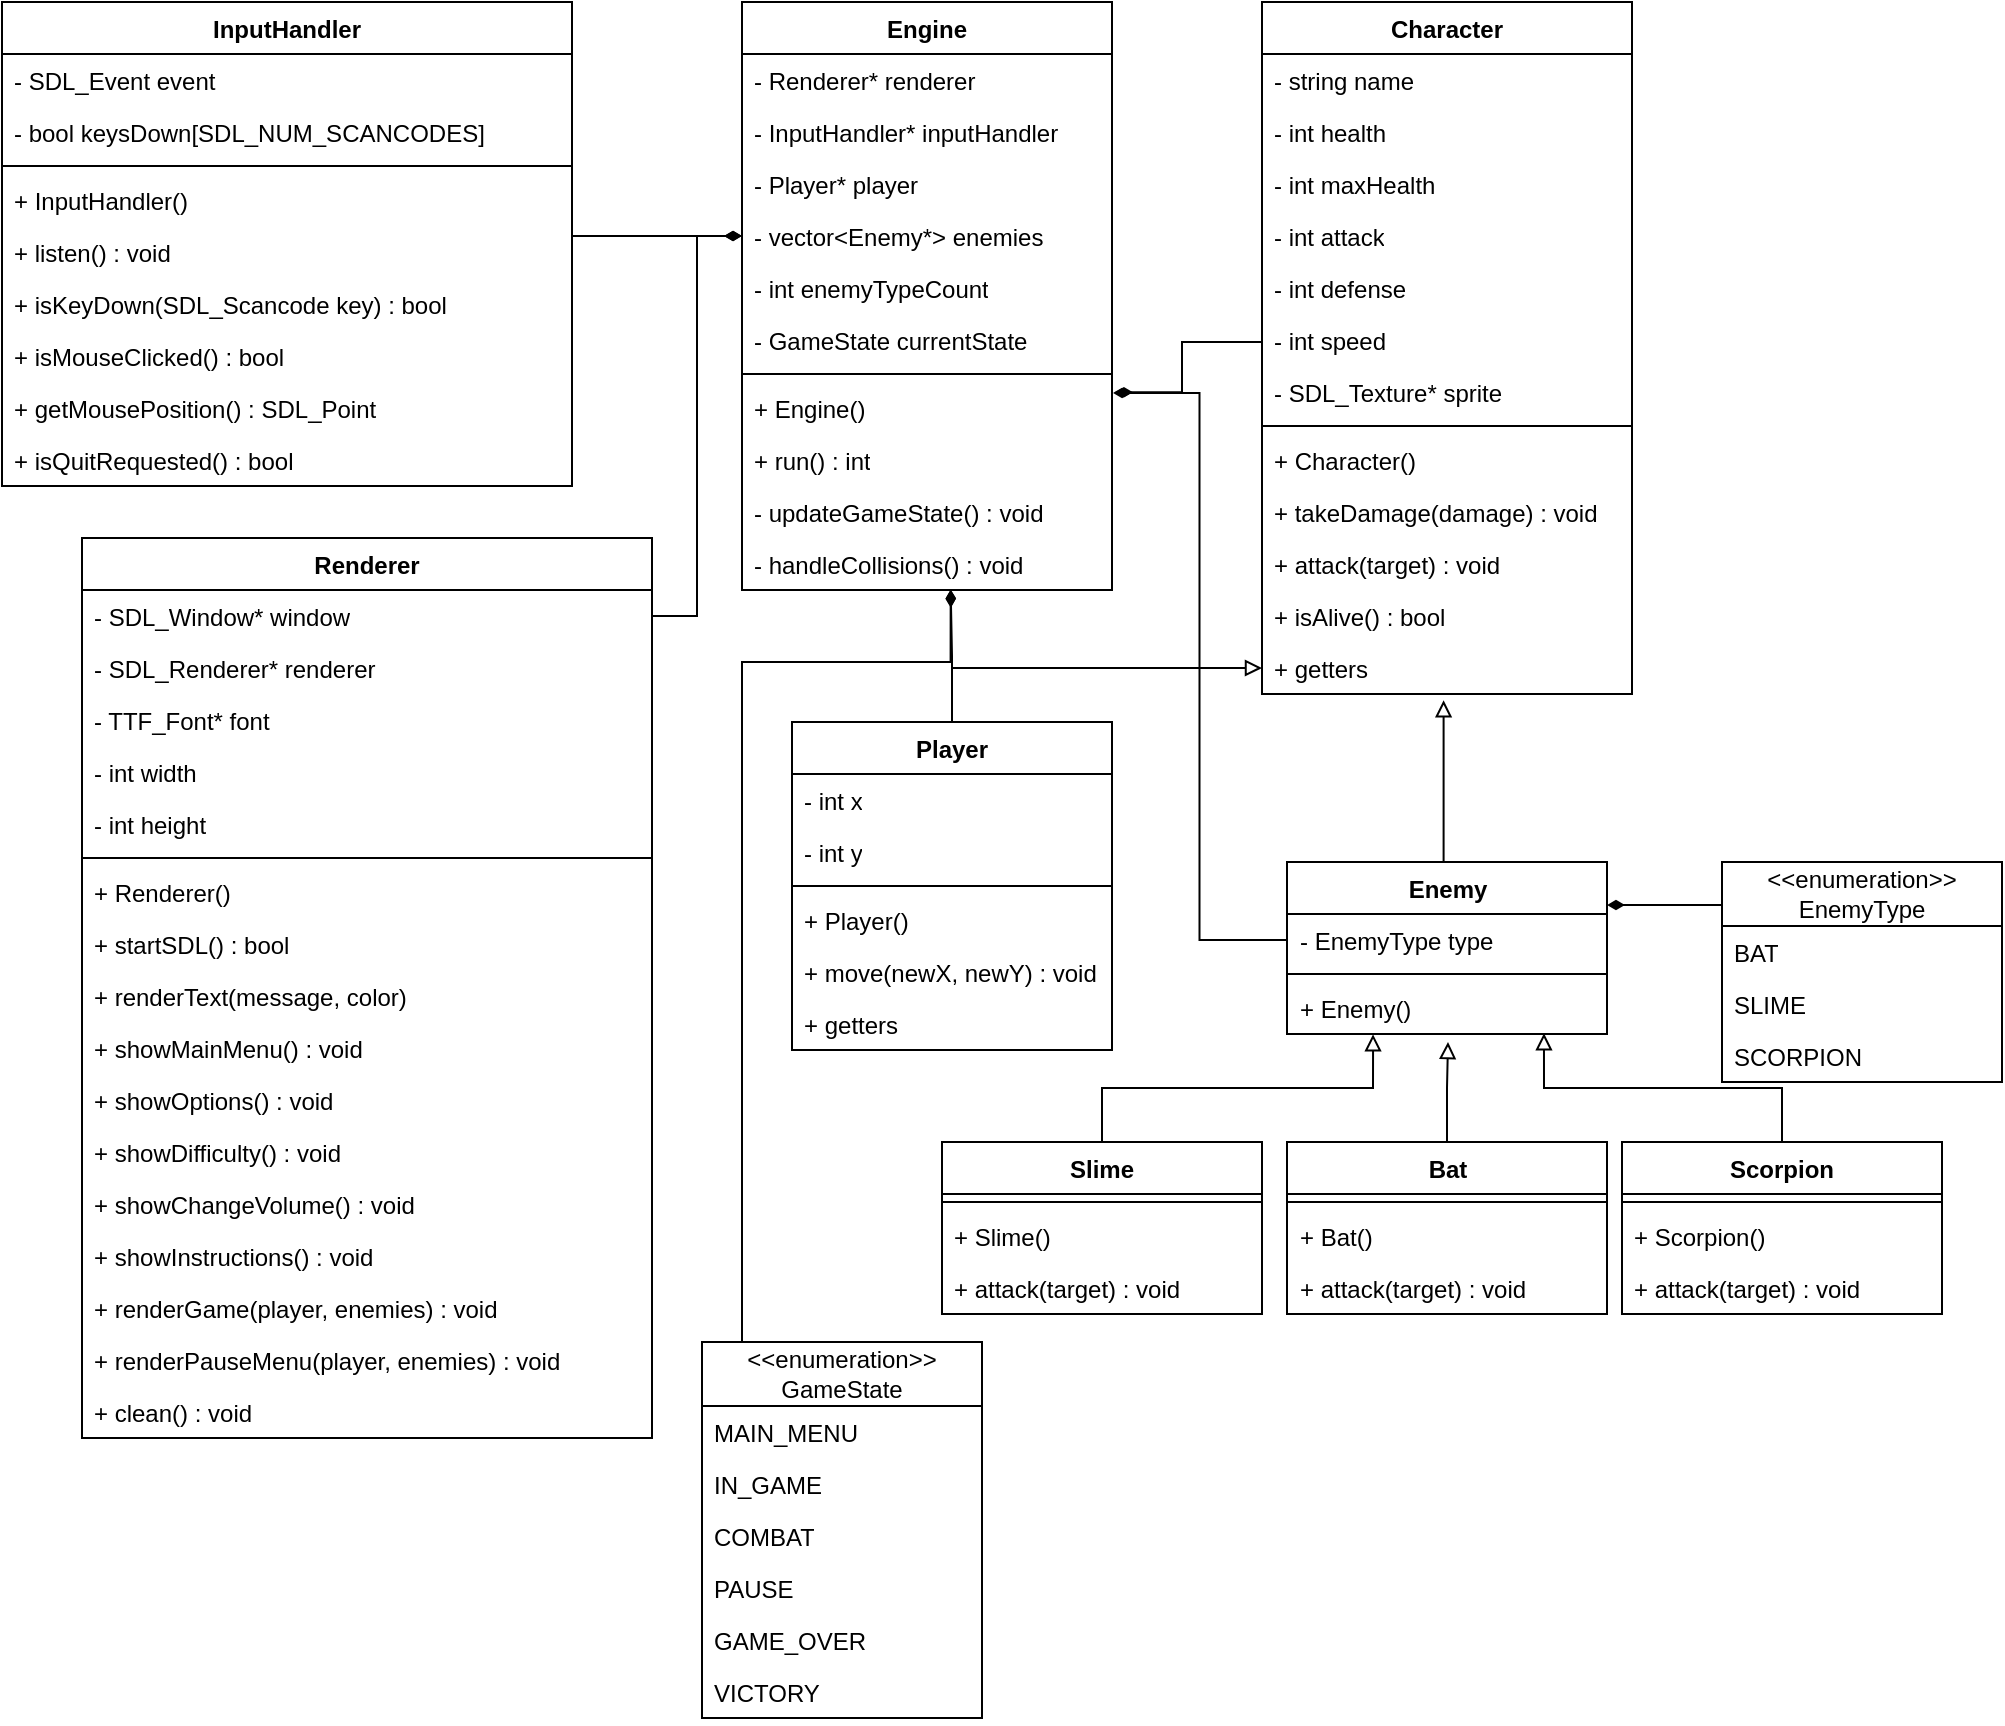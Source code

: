 <mxfile version="26.2.14">
  <diagram name="Page-1" id="c4acf3e9-155e-7222-9cf6-157b1a14988f">
    <mxGraphModel dx="3379" dy="1302" grid="1" gridSize="10" guides="1" tooltips="1" connect="1" arrows="1" fold="1" page="1" pageScale="1" pageWidth="850" pageHeight="1100" background="none" math="0" shadow="0">
      <root>
        <mxCell id="0" />
        <mxCell id="1" parent="0" />
        <mxCell id="Qn4JZDb_33ZS8o1DmR2T-9" value="Engine" style="swimlane;fontStyle=1;align=center;verticalAlign=top;childLayout=stackLayout;horizontal=1;startSize=26;horizontalStack=0;resizeParent=1;resizeParentMax=0;resizeLast=0;collapsible=1;marginBottom=0;whiteSpace=wrap;html=1;" vertex="1" parent="1">
          <mxGeometry x="270" y="150" width="185" height="294" as="geometry" />
        </mxCell>
        <mxCell id="Qn4JZDb_33ZS8o1DmR2T-2" value="- Renderer* renderer" style="text;strokeColor=none;fillColor=none;align=left;verticalAlign=top;spacingLeft=4;spacingRight=4;overflow=hidden;rotatable=0;points=[[0,0.5],[1,0.5]];portConstraint=eastwest;whiteSpace=wrap;html=1;" vertex="1" parent="Qn4JZDb_33ZS8o1DmR2T-9">
          <mxGeometry y="26" width="185" height="26" as="geometry" />
        </mxCell>
        <mxCell id="Qn4JZDb_33ZS8o1DmR2T-3" value="- InputHandler* inputHandler" style="text;strokeColor=none;fillColor=none;align=left;verticalAlign=top;spacingLeft=4;spacingRight=4;overflow=hidden;rotatable=0;points=[[0,0.5],[1,0.5]];portConstraint=eastwest;whiteSpace=wrap;html=1;" vertex="1" parent="Qn4JZDb_33ZS8o1DmR2T-9">
          <mxGeometry y="52" width="185" height="26" as="geometry" />
        </mxCell>
        <mxCell id="Qn4JZDb_33ZS8o1DmR2T-4" value="- Player* player&lt;div&gt;&lt;br&gt;&lt;/div&gt;" style="text;strokeColor=none;fillColor=none;align=left;verticalAlign=top;spacingLeft=4;spacingRight=4;overflow=hidden;rotatable=0;points=[[0,0.5],[1,0.5]];portConstraint=eastwest;whiteSpace=wrap;html=1;" vertex="1" parent="Qn4JZDb_33ZS8o1DmR2T-9">
          <mxGeometry y="78" width="185" height="26" as="geometry" />
        </mxCell>
        <mxCell id="Qn4JZDb_33ZS8o1DmR2T-7" value="&lt;div&gt;- vector&amp;lt;Enemy*&amp;gt; enemies&lt;/div&gt;&lt;div&gt;&lt;br&gt;&lt;/div&gt;" style="text;strokeColor=none;fillColor=none;align=left;verticalAlign=top;spacingLeft=4;spacingRight=4;overflow=hidden;rotatable=0;points=[[0,0.5],[1,0.5]];portConstraint=eastwest;whiteSpace=wrap;html=1;" vertex="1" parent="Qn4JZDb_33ZS8o1DmR2T-9">
          <mxGeometry y="104" width="185" height="26" as="geometry" />
        </mxCell>
        <mxCell id="Qn4JZDb_33ZS8o1DmR2T-71" value="&lt;div&gt;- int enemyTypeCount&lt;/div&gt;&lt;div&gt;&lt;br&gt;&lt;/div&gt;" style="text;strokeColor=none;fillColor=none;align=left;verticalAlign=top;spacingLeft=4;spacingRight=4;overflow=hidden;rotatable=0;points=[[0,0.5],[1,0.5]];portConstraint=eastwest;whiteSpace=wrap;html=1;" vertex="1" parent="Qn4JZDb_33ZS8o1DmR2T-9">
          <mxGeometry y="130" width="185" height="26" as="geometry" />
        </mxCell>
        <mxCell id="Qn4JZDb_33ZS8o1DmR2T-8" value="&lt;div&gt;- GameState currentState&lt;/div&gt;" style="text;strokeColor=none;fillColor=none;align=left;verticalAlign=top;spacingLeft=4;spacingRight=4;overflow=hidden;rotatable=0;points=[[0,0.5],[1,0.5]];portConstraint=eastwest;whiteSpace=wrap;html=1;" vertex="1" parent="Qn4JZDb_33ZS8o1DmR2T-9">
          <mxGeometry y="156" width="185" height="26" as="geometry" />
        </mxCell>
        <mxCell id="Qn4JZDb_33ZS8o1DmR2T-11" value="" style="line;strokeWidth=1;fillColor=none;align=left;verticalAlign=middle;spacingTop=-1;spacingLeft=3;spacingRight=3;rotatable=0;labelPosition=right;points=[];portConstraint=eastwest;strokeColor=inherit;" vertex="1" parent="Qn4JZDb_33ZS8o1DmR2T-9">
          <mxGeometry y="182" width="185" height="8" as="geometry" />
        </mxCell>
        <mxCell id="Qn4JZDb_33ZS8o1DmR2T-13" value="+ Engine()" style="text;strokeColor=none;fillColor=none;align=left;verticalAlign=top;spacingLeft=4;spacingRight=4;overflow=hidden;rotatable=0;points=[[0,0.5],[1,0.5]];portConstraint=eastwest;whiteSpace=wrap;html=1;" vertex="1" parent="Qn4JZDb_33ZS8o1DmR2T-9">
          <mxGeometry y="190" width="185" height="26" as="geometry" />
        </mxCell>
        <mxCell id="Qn4JZDb_33ZS8o1DmR2T-12" value="+ run() : int" style="text;strokeColor=none;fillColor=none;align=left;verticalAlign=top;spacingLeft=4;spacingRight=4;overflow=hidden;rotatable=0;points=[[0,0.5],[1,0.5]];portConstraint=eastwest;whiteSpace=wrap;html=1;" vertex="1" parent="Qn4JZDb_33ZS8o1DmR2T-9">
          <mxGeometry y="216" width="185" height="26" as="geometry" />
        </mxCell>
        <mxCell id="Qn4JZDb_33ZS8o1DmR2T-14" value="- updateGameState() : void" style="text;strokeColor=none;fillColor=none;align=left;verticalAlign=top;spacingLeft=4;spacingRight=4;overflow=hidden;rotatable=0;points=[[0,0.5],[1,0.5]];portConstraint=eastwest;whiteSpace=wrap;html=1;" vertex="1" parent="Qn4JZDb_33ZS8o1DmR2T-9">
          <mxGeometry y="242" width="185" height="26" as="geometry" />
        </mxCell>
        <mxCell id="Qn4JZDb_33ZS8o1DmR2T-15" value="- handleCollisions() : void" style="text;strokeColor=none;fillColor=none;align=left;verticalAlign=top;spacingLeft=4;spacingRight=4;overflow=hidden;rotatable=0;points=[[0,0.5],[1,0.5]];portConstraint=eastwest;whiteSpace=wrap;html=1;" vertex="1" parent="Qn4JZDb_33ZS8o1DmR2T-9">
          <mxGeometry y="268" width="185" height="26" as="geometry" />
        </mxCell>
        <mxCell id="Qn4JZDb_33ZS8o1DmR2T-16" value="Character" style="swimlane;fontStyle=1;align=center;verticalAlign=top;childLayout=stackLayout;horizontal=1;startSize=26;horizontalStack=0;resizeParent=1;resizeParentMax=0;resizeLast=0;collapsible=1;marginBottom=0;whiteSpace=wrap;html=1;" vertex="1" parent="1">
          <mxGeometry x="530" y="150" width="185" height="346" as="geometry" />
        </mxCell>
        <mxCell id="Qn4JZDb_33ZS8o1DmR2T-17" value="- string name" style="text;strokeColor=none;fillColor=none;align=left;verticalAlign=top;spacingLeft=4;spacingRight=4;overflow=hidden;rotatable=0;points=[[0,0.5],[1,0.5]];portConstraint=eastwest;whiteSpace=wrap;html=1;" vertex="1" parent="Qn4JZDb_33ZS8o1DmR2T-16">
          <mxGeometry y="26" width="185" height="26" as="geometry" />
        </mxCell>
        <mxCell id="Qn4JZDb_33ZS8o1DmR2T-18" value="- int health" style="text;strokeColor=none;fillColor=none;align=left;verticalAlign=top;spacingLeft=4;spacingRight=4;overflow=hidden;rotatable=0;points=[[0,0.5],[1,0.5]];portConstraint=eastwest;whiteSpace=wrap;html=1;" vertex="1" parent="Qn4JZDb_33ZS8o1DmR2T-16">
          <mxGeometry y="52" width="185" height="26" as="geometry" />
        </mxCell>
        <mxCell id="Qn4JZDb_33ZS8o1DmR2T-19" value="&lt;div&gt;- int maxHealth&lt;/div&gt;" style="text;strokeColor=none;fillColor=none;align=left;verticalAlign=top;spacingLeft=4;spacingRight=4;overflow=hidden;rotatable=0;points=[[0,0.5],[1,0.5]];portConstraint=eastwest;whiteSpace=wrap;html=1;" vertex="1" parent="Qn4JZDb_33ZS8o1DmR2T-16">
          <mxGeometry y="78" width="185" height="26" as="geometry" />
        </mxCell>
        <mxCell id="Qn4JZDb_33ZS8o1DmR2T-20" value="&lt;div&gt;- int attack&lt;/div&gt;" style="text;strokeColor=none;fillColor=none;align=left;verticalAlign=top;spacingLeft=4;spacingRight=4;overflow=hidden;rotatable=0;points=[[0,0.5],[1,0.5]];portConstraint=eastwest;whiteSpace=wrap;html=1;" vertex="1" parent="Qn4JZDb_33ZS8o1DmR2T-16">
          <mxGeometry y="104" width="185" height="26" as="geometry" />
        </mxCell>
        <mxCell id="Qn4JZDb_33ZS8o1DmR2T-21" value="&lt;div&gt;- int defense&lt;/div&gt;" style="text;strokeColor=none;fillColor=none;align=left;verticalAlign=top;spacingLeft=4;spacingRight=4;overflow=hidden;rotatable=0;points=[[0,0.5],[1,0.5]];portConstraint=eastwest;whiteSpace=wrap;html=1;" vertex="1" parent="Qn4JZDb_33ZS8o1DmR2T-16">
          <mxGeometry y="130" width="185" height="26" as="geometry" />
        </mxCell>
        <mxCell id="Qn4JZDb_33ZS8o1DmR2T-27" value="&lt;div&gt;- int speed&lt;/div&gt;" style="text;strokeColor=none;fillColor=none;align=left;verticalAlign=top;spacingLeft=4;spacingRight=4;overflow=hidden;rotatable=0;points=[[0,0.5],[1,0.5]];portConstraint=eastwest;whiteSpace=wrap;html=1;" vertex="1" parent="Qn4JZDb_33ZS8o1DmR2T-16">
          <mxGeometry y="156" width="185" height="26" as="geometry" />
        </mxCell>
        <mxCell id="Qn4JZDb_33ZS8o1DmR2T-28" value="&lt;div&gt;- SDL_Texture* sprite&lt;/div&gt;" style="text;strokeColor=none;fillColor=none;align=left;verticalAlign=top;spacingLeft=4;spacingRight=4;overflow=hidden;rotatable=0;points=[[0,0.5],[1,0.5]];portConstraint=eastwest;whiteSpace=wrap;html=1;" vertex="1" parent="Qn4JZDb_33ZS8o1DmR2T-16">
          <mxGeometry y="182" width="185" height="26" as="geometry" />
        </mxCell>
        <mxCell id="Qn4JZDb_33ZS8o1DmR2T-22" value="" style="line;strokeWidth=1;fillColor=none;align=left;verticalAlign=middle;spacingTop=-1;spacingLeft=3;spacingRight=3;rotatable=0;labelPosition=right;points=[];portConstraint=eastwest;strokeColor=inherit;" vertex="1" parent="Qn4JZDb_33ZS8o1DmR2T-16">
          <mxGeometry y="208" width="185" height="8" as="geometry" />
        </mxCell>
        <mxCell id="Qn4JZDb_33ZS8o1DmR2T-23" value="+ Character()" style="text;strokeColor=none;fillColor=none;align=left;verticalAlign=top;spacingLeft=4;spacingRight=4;overflow=hidden;rotatable=0;points=[[0,0.5],[1,0.5]];portConstraint=eastwest;whiteSpace=wrap;html=1;" vertex="1" parent="Qn4JZDb_33ZS8o1DmR2T-16">
          <mxGeometry y="216" width="185" height="26" as="geometry" />
        </mxCell>
        <mxCell id="Qn4JZDb_33ZS8o1DmR2T-24" value="+ takeDamage(damage) : void&lt;div&gt;&lt;br&gt;&lt;/div&gt;" style="text;strokeColor=none;fillColor=none;align=left;verticalAlign=top;spacingLeft=4;spacingRight=4;overflow=hidden;rotatable=0;points=[[0,0.5],[1,0.5]];portConstraint=eastwest;whiteSpace=wrap;html=1;" vertex="1" parent="Qn4JZDb_33ZS8o1DmR2T-16">
          <mxGeometry y="242" width="185" height="26" as="geometry" />
        </mxCell>
        <mxCell id="Qn4JZDb_33ZS8o1DmR2T-25" value="+ attack(target) : void" style="text;strokeColor=none;fillColor=none;align=left;verticalAlign=top;spacingLeft=4;spacingRight=4;overflow=hidden;rotatable=0;points=[[0,0.5],[1,0.5]];portConstraint=eastwest;whiteSpace=wrap;html=1;" vertex="1" parent="Qn4JZDb_33ZS8o1DmR2T-16">
          <mxGeometry y="268" width="185" height="26" as="geometry" />
        </mxCell>
        <mxCell id="Qn4JZDb_33ZS8o1DmR2T-26" value="+ isAlive() : bool" style="text;strokeColor=none;fillColor=none;align=left;verticalAlign=top;spacingLeft=4;spacingRight=4;overflow=hidden;rotatable=0;points=[[0,0.5],[1,0.5]];portConstraint=eastwest;whiteSpace=wrap;html=1;" vertex="1" parent="Qn4JZDb_33ZS8o1DmR2T-16">
          <mxGeometry y="294" width="185" height="26" as="geometry" />
        </mxCell>
        <mxCell id="Qn4JZDb_33ZS8o1DmR2T-29" value="+ getters" style="text;strokeColor=none;fillColor=none;align=left;verticalAlign=top;spacingLeft=4;spacingRight=4;overflow=hidden;rotatable=0;points=[[0,0.5],[1,0.5]];portConstraint=eastwest;whiteSpace=wrap;html=1;" vertex="1" parent="Qn4JZDb_33ZS8o1DmR2T-16">
          <mxGeometry y="320" width="185" height="26" as="geometry" />
        </mxCell>
        <mxCell id="Qn4JZDb_33ZS8o1DmR2T-32" style="edgeStyle=orthogonalEdgeStyle;rounded=0;orthogonalLoop=1;jettySize=auto;html=1;entryX=1.008;entryY=0.197;entryDx=0;entryDy=0;entryPerimeter=0;endArrow=diamondThin;endFill=1;" edge="1" parent="1" source="Qn4JZDb_33ZS8o1DmR2T-16" target="Qn4JZDb_33ZS8o1DmR2T-13">
          <mxGeometry relative="1" as="geometry">
            <Array as="points">
              <mxPoint x="490" y="320" />
            </Array>
          </mxGeometry>
        </mxCell>
        <mxCell id="Qn4JZDb_33ZS8o1DmR2T-56" style="edgeStyle=orthogonalEdgeStyle;rounded=0;orthogonalLoop=1;jettySize=auto;html=1;entryX=0;entryY=0.5;entryDx=0;entryDy=0;endArrow=diamondThin;endFill=1;" edge="1" parent="1" source="Qn4JZDb_33ZS8o1DmR2T-33" target="Qn4JZDb_33ZS8o1DmR2T-7">
          <mxGeometry relative="1" as="geometry">
            <Array as="points">
              <mxPoint x="210" y="267" />
              <mxPoint x="210" y="267" />
            </Array>
          </mxGeometry>
        </mxCell>
        <mxCell id="Qn4JZDb_33ZS8o1DmR2T-33" value="InputHandler" style="swimlane;fontStyle=1;align=center;verticalAlign=top;childLayout=stackLayout;horizontal=1;startSize=26;horizontalStack=0;resizeParent=1;resizeParentMax=0;resizeLast=0;collapsible=1;marginBottom=0;whiteSpace=wrap;html=1;" vertex="1" parent="1">
          <mxGeometry x="-100" y="150" width="285" height="242" as="geometry" />
        </mxCell>
        <mxCell id="Qn4JZDb_33ZS8o1DmR2T-34" value="- SDL_Event event" style="text;strokeColor=none;fillColor=none;align=left;verticalAlign=top;spacingLeft=4;spacingRight=4;overflow=hidden;rotatable=0;points=[[0,0.5],[1,0.5]];portConstraint=eastwest;whiteSpace=wrap;html=1;" vertex="1" parent="Qn4JZDb_33ZS8o1DmR2T-33">
          <mxGeometry y="26" width="285" height="26" as="geometry" />
        </mxCell>
        <mxCell id="Qn4JZDb_33ZS8o1DmR2T-35" value="- bool keysDown[SDL_NUM_SCANCODES]" style="text;strokeColor=none;fillColor=none;align=left;verticalAlign=top;spacingLeft=4;spacingRight=4;overflow=hidden;rotatable=0;points=[[0,0.5],[1,0.5]];portConstraint=eastwest;whiteSpace=wrap;html=1;" vertex="1" parent="Qn4JZDb_33ZS8o1DmR2T-33">
          <mxGeometry y="52" width="285" height="26" as="geometry" />
        </mxCell>
        <mxCell id="Qn4JZDb_33ZS8o1DmR2T-39" value="" style="line;strokeWidth=1;fillColor=none;align=left;verticalAlign=middle;spacingTop=-1;spacingLeft=3;spacingRight=3;rotatable=0;labelPosition=right;points=[];portConstraint=eastwest;strokeColor=inherit;" vertex="1" parent="Qn4JZDb_33ZS8o1DmR2T-33">
          <mxGeometry y="78" width="285" height="8" as="geometry" />
        </mxCell>
        <mxCell id="Qn4JZDb_33ZS8o1DmR2T-40" value="+ InputHandler()" style="text;strokeColor=none;fillColor=none;align=left;verticalAlign=top;spacingLeft=4;spacingRight=4;overflow=hidden;rotatable=0;points=[[0,0.5],[1,0.5]];portConstraint=eastwest;whiteSpace=wrap;html=1;" vertex="1" parent="Qn4JZDb_33ZS8o1DmR2T-33">
          <mxGeometry y="86" width="285" height="26" as="geometry" />
        </mxCell>
        <mxCell id="Qn4JZDb_33ZS8o1DmR2T-41" value="+ listen() : void" style="text;strokeColor=none;fillColor=none;align=left;verticalAlign=top;spacingLeft=4;spacingRight=4;overflow=hidden;rotatable=0;points=[[0,0.5],[1,0.5]];portConstraint=eastwest;whiteSpace=wrap;html=1;" vertex="1" parent="Qn4JZDb_33ZS8o1DmR2T-33">
          <mxGeometry y="112" width="285" height="26" as="geometry" />
        </mxCell>
        <mxCell id="Qn4JZDb_33ZS8o1DmR2T-42" value="+ isKeyDown(SDL_Scancode key) : bool" style="text;strokeColor=none;fillColor=none;align=left;verticalAlign=top;spacingLeft=4;spacingRight=4;overflow=hidden;rotatable=0;points=[[0,0.5],[1,0.5]];portConstraint=eastwest;whiteSpace=wrap;html=1;" vertex="1" parent="Qn4JZDb_33ZS8o1DmR2T-33">
          <mxGeometry y="138" width="285" height="26" as="geometry" />
        </mxCell>
        <mxCell id="Qn4JZDb_33ZS8o1DmR2T-43" value="+ isMouseClicked() : bool" style="text;strokeColor=none;fillColor=none;align=left;verticalAlign=top;spacingLeft=4;spacingRight=4;overflow=hidden;rotatable=0;points=[[0,0.5],[1,0.5]];portConstraint=eastwest;whiteSpace=wrap;html=1;" vertex="1" parent="Qn4JZDb_33ZS8o1DmR2T-33">
          <mxGeometry y="164" width="285" height="26" as="geometry" />
        </mxCell>
        <mxCell id="Qn4JZDb_33ZS8o1DmR2T-44" value="+ getMousePosition() : SDL_Point" style="text;strokeColor=none;fillColor=none;align=left;verticalAlign=top;spacingLeft=4;spacingRight=4;overflow=hidden;rotatable=0;points=[[0,0.5],[1,0.5]];portConstraint=eastwest;whiteSpace=wrap;html=1;" vertex="1" parent="Qn4JZDb_33ZS8o1DmR2T-33">
          <mxGeometry y="190" width="285" height="26" as="geometry" />
        </mxCell>
        <mxCell id="Qn4JZDb_33ZS8o1DmR2T-45" value="+ isQuitRequested() : bool" style="text;strokeColor=none;fillColor=none;align=left;verticalAlign=top;spacingLeft=4;spacingRight=4;overflow=hidden;rotatable=0;points=[[0,0.5],[1,0.5]];portConstraint=eastwest;whiteSpace=wrap;html=1;" vertex="1" parent="Qn4JZDb_33ZS8o1DmR2T-33">
          <mxGeometry y="216" width="285" height="26" as="geometry" />
        </mxCell>
        <mxCell id="Qn4JZDb_33ZS8o1DmR2T-46" value="Renderer" style="swimlane;fontStyle=1;align=center;verticalAlign=top;childLayout=stackLayout;horizontal=1;startSize=26;horizontalStack=0;resizeParent=1;resizeParentMax=0;resizeLast=0;collapsible=1;marginBottom=0;whiteSpace=wrap;html=1;" vertex="1" parent="1">
          <mxGeometry x="-60" y="418" width="285" height="450" as="geometry" />
        </mxCell>
        <mxCell id="Qn4JZDb_33ZS8o1DmR2T-47" value="- SDL_Window* window" style="text;strokeColor=none;fillColor=none;align=left;verticalAlign=top;spacingLeft=4;spacingRight=4;overflow=hidden;rotatable=0;points=[[0,0.5],[1,0.5]];portConstraint=eastwest;whiteSpace=wrap;html=1;" vertex="1" parent="Qn4JZDb_33ZS8o1DmR2T-46">
          <mxGeometry y="26" width="285" height="26" as="geometry" />
        </mxCell>
        <mxCell id="Qn4JZDb_33ZS8o1DmR2T-48" value="- SDL_Renderer* renderer" style="text;strokeColor=none;fillColor=none;align=left;verticalAlign=top;spacingLeft=4;spacingRight=4;overflow=hidden;rotatable=0;points=[[0,0.5],[1,0.5]];portConstraint=eastwest;whiteSpace=wrap;html=1;" vertex="1" parent="Qn4JZDb_33ZS8o1DmR2T-46">
          <mxGeometry y="52" width="285" height="26" as="geometry" />
        </mxCell>
        <mxCell id="Qn4JZDb_33ZS8o1DmR2T-57" value="- TTF_Font* font" style="text;strokeColor=none;fillColor=none;align=left;verticalAlign=top;spacingLeft=4;spacingRight=4;overflow=hidden;rotatable=0;points=[[0,0.5],[1,0.5]];portConstraint=eastwest;whiteSpace=wrap;html=1;" vertex="1" parent="Qn4JZDb_33ZS8o1DmR2T-46">
          <mxGeometry y="78" width="285" height="26" as="geometry" />
        </mxCell>
        <mxCell id="Qn4JZDb_33ZS8o1DmR2T-58" value="- int width" style="text;strokeColor=none;fillColor=none;align=left;verticalAlign=top;spacingLeft=4;spacingRight=4;overflow=hidden;rotatable=0;points=[[0,0.5],[1,0.5]];portConstraint=eastwest;whiteSpace=wrap;html=1;" vertex="1" parent="Qn4JZDb_33ZS8o1DmR2T-46">
          <mxGeometry y="104" width="285" height="26" as="geometry" />
        </mxCell>
        <mxCell id="Qn4JZDb_33ZS8o1DmR2T-59" value="- int height" style="text;strokeColor=none;fillColor=none;align=left;verticalAlign=top;spacingLeft=4;spacingRight=4;overflow=hidden;rotatable=0;points=[[0,0.5],[1,0.5]];portConstraint=eastwest;whiteSpace=wrap;html=1;" vertex="1" parent="Qn4JZDb_33ZS8o1DmR2T-46">
          <mxGeometry y="130" width="285" height="26" as="geometry" />
        </mxCell>
        <mxCell id="Qn4JZDb_33ZS8o1DmR2T-49" value="" style="line;strokeWidth=1;fillColor=none;align=left;verticalAlign=middle;spacingTop=-1;spacingLeft=3;spacingRight=3;rotatable=0;labelPosition=right;points=[];portConstraint=eastwest;strokeColor=inherit;" vertex="1" parent="Qn4JZDb_33ZS8o1DmR2T-46">
          <mxGeometry y="156" width="285" height="8" as="geometry" />
        </mxCell>
        <mxCell id="Qn4JZDb_33ZS8o1DmR2T-50" value="+ Renderer()" style="text;strokeColor=none;fillColor=none;align=left;verticalAlign=top;spacingLeft=4;spacingRight=4;overflow=hidden;rotatable=0;points=[[0,0.5],[1,0.5]];portConstraint=eastwest;whiteSpace=wrap;html=1;" vertex="1" parent="Qn4JZDb_33ZS8o1DmR2T-46">
          <mxGeometry y="164" width="285" height="26" as="geometry" />
        </mxCell>
        <mxCell id="Qn4JZDb_33ZS8o1DmR2T-51" value="+ startSDL() : bool" style="text;strokeColor=none;fillColor=none;align=left;verticalAlign=top;spacingLeft=4;spacingRight=4;overflow=hidden;rotatable=0;points=[[0,0.5],[1,0.5]];portConstraint=eastwest;whiteSpace=wrap;html=1;" vertex="1" parent="Qn4JZDb_33ZS8o1DmR2T-46">
          <mxGeometry y="190" width="285" height="26" as="geometry" />
        </mxCell>
        <mxCell id="Qn4JZDb_33ZS8o1DmR2T-60" value="+ renderText(message, color)" style="text;strokeColor=none;fillColor=none;align=left;verticalAlign=top;spacingLeft=4;spacingRight=4;overflow=hidden;rotatable=0;points=[[0,0.5],[1,0.5]];portConstraint=eastwest;whiteSpace=wrap;html=1;" vertex="1" parent="Qn4JZDb_33ZS8o1DmR2T-46">
          <mxGeometry y="216" width="285" height="26" as="geometry" />
        </mxCell>
        <mxCell id="Qn4JZDb_33ZS8o1DmR2T-53" value="+ showMainMenu() : void" style="text;strokeColor=none;fillColor=none;align=left;verticalAlign=top;spacingLeft=4;spacingRight=4;overflow=hidden;rotatable=0;points=[[0,0.5],[1,0.5]];portConstraint=eastwest;whiteSpace=wrap;html=1;" vertex="1" parent="Qn4JZDb_33ZS8o1DmR2T-46">
          <mxGeometry y="242" width="285" height="26" as="geometry" />
        </mxCell>
        <mxCell id="Qn4JZDb_33ZS8o1DmR2T-54" value="+ showOptions() : void" style="text;strokeColor=none;fillColor=none;align=left;verticalAlign=top;spacingLeft=4;spacingRight=4;overflow=hidden;rotatable=0;points=[[0,0.5],[1,0.5]];portConstraint=eastwest;whiteSpace=wrap;html=1;" vertex="1" parent="Qn4JZDb_33ZS8o1DmR2T-46">
          <mxGeometry y="268" width="285" height="26" as="geometry" />
        </mxCell>
        <mxCell id="Qn4JZDb_33ZS8o1DmR2T-55" value="+ showDifficulty() : void" style="text;strokeColor=none;fillColor=none;align=left;verticalAlign=top;spacingLeft=4;spacingRight=4;overflow=hidden;rotatable=0;points=[[0,0.5],[1,0.5]];portConstraint=eastwest;whiteSpace=wrap;html=1;" vertex="1" parent="Qn4JZDb_33ZS8o1DmR2T-46">
          <mxGeometry y="294" width="285" height="26" as="geometry" />
        </mxCell>
        <mxCell id="Qn4JZDb_33ZS8o1DmR2T-61" value="+ showChangeVolume() : void" style="text;strokeColor=none;fillColor=none;align=left;verticalAlign=top;spacingLeft=4;spacingRight=4;overflow=hidden;rotatable=0;points=[[0,0.5],[1,0.5]];portConstraint=eastwest;whiteSpace=wrap;html=1;" vertex="1" parent="Qn4JZDb_33ZS8o1DmR2T-46">
          <mxGeometry y="320" width="285" height="26" as="geometry" />
        </mxCell>
        <mxCell id="Qn4JZDb_33ZS8o1DmR2T-62" value="+ showInstructions() : void" style="text;strokeColor=none;fillColor=none;align=left;verticalAlign=top;spacingLeft=4;spacingRight=4;overflow=hidden;rotatable=0;points=[[0,0.5],[1,0.5]];portConstraint=eastwest;whiteSpace=wrap;html=1;" vertex="1" parent="Qn4JZDb_33ZS8o1DmR2T-46">
          <mxGeometry y="346" width="285" height="26" as="geometry" />
        </mxCell>
        <mxCell id="Qn4JZDb_33ZS8o1DmR2T-63" value="+ renderGame(player, enemies) : void" style="text;strokeColor=none;fillColor=none;align=left;verticalAlign=top;spacingLeft=4;spacingRight=4;overflow=hidden;rotatable=0;points=[[0,0.5],[1,0.5]];portConstraint=eastwest;whiteSpace=wrap;html=1;" vertex="1" parent="Qn4JZDb_33ZS8o1DmR2T-46">
          <mxGeometry y="372" width="285" height="26" as="geometry" />
        </mxCell>
        <mxCell id="Qn4JZDb_33ZS8o1DmR2T-64" value="+ renderPauseMenu(player, enemies) : void" style="text;strokeColor=none;fillColor=none;align=left;verticalAlign=top;spacingLeft=4;spacingRight=4;overflow=hidden;rotatable=0;points=[[0,0.5],[1,0.5]];portConstraint=eastwest;whiteSpace=wrap;html=1;" vertex="1" parent="Qn4JZDb_33ZS8o1DmR2T-46">
          <mxGeometry y="398" width="285" height="26" as="geometry" />
        </mxCell>
        <mxCell id="Qn4JZDb_33ZS8o1DmR2T-65" value="+ clean() : void" style="text;strokeColor=none;fillColor=none;align=left;verticalAlign=top;spacingLeft=4;spacingRight=4;overflow=hidden;rotatable=0;points=[[0,0.5],[1,0.5]];portConstraint=eastwest;whiteSpace=wrap;html=1;" vertex="1" parent="Qn4JZDb_33ZS8o1DmR2T-46">
          <mxGeometry y="424" width="285" height="26" as="geometry" />
        </mxCell>
        <mxCell id="Qn4JZDb_33ZS8o1DmR2T-66" style="edgeStyle=orthogonalEdgeStyle;rounded=0;orthogonalLoop=1;jettySize=auto;html=1;entryX=0;entryY=0.5;entryDx=0;entryDy=0;endArrow=diamondThin;endFill=1;" edge="1" parent="1" source="Qn4JZDb_33ZS8o1DmR2T-47" target="Qn4JZDb_33ZS8o1DmR2T-7">
          <mxGeometry relative="1" as="geometry" />
        </mxCell>
        <mxCell id="Qn4JZDb_33ZS8o1DmR2T-79" style="edgeStyle=orthogonalEdgeStyle;rounded=0;orthogonalLoop=1;jettySize=auto;html=1;entryX=1;entryY=0.25;entryDx=0;entryDy=0;endArrow=diamondThin;endFill=1;" edge="1" parent="1" source="Qn4JZDb_33ZS8o1DmR2T-67" target="Qn4JZDb_33ZS8o1DmR2T-72">
          <mxGeometry relative="1" as="geometry">
            <Array as="points">
              <mxPoint x="731" y="602" />
            </Array>
          </mxGeometry>
        </mxCell>
        <mxCell id="Qn4JZDb_33ZS8o1DmR2T-67" value="&amp;lt;&amp;lt;enumeration&amp;gt;&amp;gt;&lt;div&gt;EnemyType&lt;/div&gt;" style="swimlane;fontStyle=0;childLayout=stackLayout;horizontal=1;startSize=32;fillColor=none;horizontalStack=0;resizeParent=1;resizeParentMax=0;resizeLast=0;collapsible=1;marginBottom=0;whiteSpace=wrap;html=1;" vertex="1" parent="1">
          <mxGeometry x="760" y="580" width="140" height="110" as="geometry" />
        </mxCell>
        <mxCell id="Qn4JZDb_33ZS8o1DmR2T-68" value="BAT" style="text;strokeColor=none;fillColor=none;align=left;verticalAlign=top;spacingLeft=4;spacingRight=4;overflow=hidden;rotatable=0;points=[[0,0.5],[1,0.5]];portConstraint=eastwest;whiteSpace=wrap;html=1;" vertex="1" parent="Qn4JZDb_33ZS8o1DmR2T-67">
          <mxGeometry y="32" width="140" height="26" as="geometry" />
        </mxCell>
        <mxCell id="Qn4JZDb_33ZS8o1DmR2T-69" value="SLIME" style="text;strokeColor=none;fillColor=none;align=left;verticalAlign=top;spacingLeft=4;spacingRight=4;overflow=hidden;rotatable=0;points=[[0,0.5],[1,0.5]];portConstraint=eastwest;whiteSpace=wrap;html=1;" vertex="1" parent="Qn4JZDb_33ZS8o1DmR2T-67">
          <mxGeometry y="58" width="140" height="26" as="geometry" />
        </mxCell>
        <mxCell id="Qn4JZDb_33ZS8o1DmR2T-70" value="SCORPION" style="text;strokeColor=none;fillColor=none;align=left;verticalAlign=top;spacingLeft=4;spacingRight=4;overflow=hidden;rotatable=0;points=[[0,0.5],[1,0.5]];portConstraint=eastwest;whiteSpace=wrap;html=1;" vertex="1" parent="Qn4JZDb_33ZS8o1DmR2T-67">
          <mxGeometry y="84" width="140" height="26" as="geometry" />
        </mxCell>
        <mxCell id="Qn4JZDb_33ZS8o1DmR2T-72" value="Enemy" style="swimlane;fontStyle=1;align=center;verticalAlign=top;childLayout=stackLayout;horizontal=1;startSize=26;horizontalStack=0;resizeParent=1;resizeParentMax=0;resizeLast=0;collapsible=1;marginBottom=0;whiteSpace=wrap;html=1;" vertex="1" parent="1">
          <mxGeometry x="542.5" y="580" width="160" height="86" as="geometry" />
        </mxCell>
        <mxCell id="Qn4JZDb_33ZS8o1DmR2T-73" value="- EnemyType type" style="text;strokeColor=none;fillColor=none;align=left;verticalAlign=top;spacingLeft=4;spacingRight=4;overflow=hidden;rotatable=0;points=[[0,0.5],[1,0.5]];portConstraint=eastwest;whiteSpace=wrap;html=1;" vertex="1" parent="Qn4JZDb_33ZS8o1DmR2T-72">
          <mxGeometry y="26" width="160" height="26" as="geometry" />
        </mxCell>
        <mxCell id="Qn4JZDb_33ZS8o1DmR2T-74" value="" style="line;strokeWidth=1;fillColor=none;align=left;verticalAlign=middle;spacingTop=-1;spacingLeft=3;spacingRight=3;rotatable=0;labelPosition=right;points=[];portConstraint=eastwest;strokeColor=inherit;" vertex="1" parent="Qn4JZDb_33ZS8o1DmR2T-72">
          <mxGeometry y="52" width="160" height="8" as="geometry" />
        </mxCell>
        <mxCell id="Qn4JZDb_33ZS8o1DmR2T-75" value="+ Enemy()" style="text;strokeColor=none;fillColor=none;align=left;verticalAlign=top;spacingLeft=4;spacingRight=4;overflow=hidden;rotatable=0;points=[[0,0.5],[1,0.5]];portConstraint=eastwest;whiteSpace=wrap;html=1;" vertex="1" parent="Qn4JZDb_33ZS8o1DmR2T-72">
          <mxGeometry y="60" width="160" height="26" as="geometry" />
        </mxCell>
        <mxCell id="Qn4JZDb_33ZS8o1DmR2T-77" style="edgeStyle=orthogonalEdgeStyle;rounded=0;orthogonalLoop=1;jettySize=auto;html=1;entryX=0.491;entryY=1.12;entryDx=0;entryDy=0;entryPerimeter=0;endArrow=block;endFill=0;" edge="1" parent="1" source="Qn4JZDb_33ZS8o1DmR2T-72" target="Qn4JZDb_33ZS8o1DmR2T-29">
          <mxGeometry relative="1" as="geometry">
            <Array as="points">
              <mxPoint x="620" y="499" />
            </Array>
          </mxGeometry>
        </mxCell>
        <mxCell id="Qn4JZDb_33ZS8o1DmR2T-80" style="edgeStyle=orthogonalEdgeStyle;rounded=0;orthogonalLoop=1;jettySize=auto;html=1;entryX=1.003;entryY=0.21;entryDx=0;entryDy=0;entryPerimeter=0;endArrow=diamondThin;endFill=1;" edge="1" parent="1" source="Qn4JZDb_33ZS8o1DmR2T-73" target="Qn4JZDb_33ZS8o1DmR2T-13">
          <mxGeometry relative="1" as="geometry" />
        </mxCell>
        <mxCell id="Qn4JZDb_33ZS8o1DmR2T-81" value="Bat" style="swimlane;fontStyle=1;align=center;verticalAlign=top;childLayout=stackLayout;horizontal=1;startSize=26;horizontalStack=0;resizeParent=1;resizeParentMax=0;resizeLast=0;collapsible=1;marginBottom=0;whiteSpace=wrap;html=1;" vertex="1" parent="1">
          <mxGeometry x="542.5" y="720" width="160" height="86" as="geometry" />
        </mxCell>
        <mxCell id="Qn4JZDb_33ZS8o1DmR2T-83" value="" style="line;strokeWidth=1;fillColor=none;align=left;verticalAlign=middle;spacingTop=-1;spacingLeft=3;spacingRight=3;rotatable=0;labelPosition=right;points=[];portConstraint=eastwest;strokeColor=inherit;" vertex="1" parent="Qn4JZDb_33ZS8o1DmR2T-81">
          <mxGeometry y="26" width="160" height="8" as="geometry" />
        </mxCell>
        <mxCell id="Qn4JZDb_33ZS8o1DmR2T-84" value="+ Bat()" style="text;strokeColor=none;fillColor=none;align=left;verticalAlign=top;spacingLeft=4;spacingRight=4;overflow=hidden;rotatable=0;points=[[0,0.5],[1,0.5]];portConstraint=eastwest;whiteSpace=wrap;html=1;" vertex="1" parent="Qn4JZDb_33ZS8o1DmR2T-81">
          <mxGeometry y="34" width="160" height="26" as="geometry" />
        </mxCell>
        <mxCell id="Qn4JZDb_33ZS8o1DmR2T-85" value="+ attack(target) : void" style="text;strokeColor=none;fillColor=none;align=left;verticalAlign=top;spacingLeft=4;spacingRight=4;overflow=hidden;rotatable=0;points=[[0,0.5],[1,0.5]];portConstraint=eastwest;whiteSpace=wrap;html=1;" vertex="1" parent="Qn4JZDb_33ZS8o1DmR2T-81">
          <mxGeometry y="60" width="160" height="26" as="geometry" />
        </mxCell>
        <mxCell id="Qn4JZDb_33ZS8o1DmR2T-86" style="edgeStyle=orthogonalEdgeStyle;rounded=0;orthogonalLoop=1;jettySize=auto;html=1;entryX=0.5;entryY=1.154;entryDx=0;entryDy=0;entryPerimeter=0;endArrow=block;endFill=0;" edge="1" parent="1" source="Qn4JZDb_33ZS8o1DmR2T-81" target="Qn4JZDb_33ZS8o1DmR2T-75">
          <mxGeometry relative="1" as="geometry">
            <Array as="points">
              <mxPoint x="623" y="693" />
              <mxPoint x="623" y="693" />
              <mxPoint x="623" y="670" />
            </Array>
          </mxGeometry>
        </mxCell>
        <mxCell id="Qn4JZDb_33ZS8o1DmR2T-87" value="Slime" style="swimlane;fontStyle=1;align=center;verticalAlign=top;childLayout=stackLayout;horizontal=1;startSize=26;horizontalStack=0;resizeParent=1;resizeParentMax=0;resizeLast=0;collapsible=1;marginBottom=0;whiteSpace=wrap;html=1;" vertex="1" parent="1">
          <mxGeometry x="370" y="720" width="160" height="86" as="geometry" />
        </mxCell>
        <mxCell id="Qn4JZDb_33ZS8o1DmR2T-88" value="" style="line;strokeWidth=1;fillColor=none;align=left;verticalAlign=middle;spacingTop=-1;spacingLeft=3;spacingRight=3;rotatable=0;labelPosition=right;points=[];portConstraint=eastwest;strokeColor=inherit;" vertex="1" parent="Qn4JZDb_33ZS8o1DmR2T-87">
          <mxGeometry y="26" width="160" height="8" as="geometry" />
        </mxCell>
        <mxCell id="Qn4JZDb_33ZS8o1DmR2T-89" value="+ Slime()" style="text;strokeColor=none;fillColor=none;align=left;verticalAlign=top;spacingLeft=4;spacingRight=4;overflow=hidden;rotatable=0;points=[[0,0.5],[1,0.5]];portConstraint=eastwest;whiteSpace=wrap;html=1;" vertex="1" parent="Qn4JZDb_33ZS8o1DmR2T-87">
          <mxGeometry y="34" width="160" height="26" as="geometry" />
        </mxCell>
        <mxCell id="Qn4JZDb_33ZS8o1DmR2T-90" value="+ attack(target) : void" style="text;strokeColor=none;fillColor=none;align=left;verticalAlign=top;spacingLeft=4;spacingRight=4;overflow=hidden;rotatable=0;points=[[0,0.5],[1,0.5]];portConstraint=eastwest;whiteSpace=wrap;html=1;" vertex="1" parent="Qn4JZDb_33ZS8o1DmR2T-87">
          <mxGeometry y="60" width="160" height="26" as="geometry" />
        </mxCell>
        <mxCell id="Qn4JZDb_33ZS8o1DmR2T-93" style="edgeStyle=orthogonalEdgeStyle;rounded=0;orthogonalLoop=1;jettySize=auto;html=1;entryX=0.269;entryY=1.007;entryDx=0;entryDy=0;entryPerimeter=0;endArrow=block;endFill=0;" edge="1" parent="1" source="Qn4JZDb_33ZS8o1DmR2T-87" target="Qn4JZDb_33ZS8o1DmR2T-75">
          <mxGeometry relative="1" as="geometry" />
        </mxCell>
        <mxCell id="Qn4JZDb_33ZS8o1DmR2T-94" value="Scorpion" style="swimlane;fontStyle=1;align=center;verticalAlign=top;childLayout=stackLayout;horizontal=1;startSize=26;horizontalStack=0;resizeParent=1;resizeParentMax=0;resizeLast=0;collapsible=1;marginBottom=0;whiteSpace=wrap;html=1;" vertex="1" parent="1">
          <mxGeometry x="710" y="720" width="160" height="86" as="geometry" />
        </mxCell>
        <mxCell id="Qn4JZDb_33ZS8o1DmR2T-95" value="" style="line;strokeWidth=1;fillColor=none;align=left;verticalAlign=middle;spacingTop=-1;spacingLeft=3;spacingRight=3;rotatable=0;labelPosition=right;points=[];portConstraint=eastwest;strokeColor=inherit;" vertex="1" parent="Qn4JZDb_33ZS8o1DmR2T-94">
          <mxGeometry y="26" width="160" height="8" as="geometry" />
        </mxCell>
        <mxCell id="Qn4JZDb_33ZS8o1DmR2T-96" value="+ Scorpion()" style="text;strokeColor=none;fillColor=none;align=left;verticalAlign=top;spacingLeft=4;spacingRight=4;overflow=hidden;rotatable=0;points=[[0,0.5],[1,0.5]];portConstraint=eastwest;whiteSpace=wrap;html=1;" vertex="1" parent="Qn4JZDb_33ZS8o1DmR2T-94">
          <mxGeometry y="34" width="160" height="26" as="geometry" />
        </mxCell>
        <mxCell id="Qn4JZDb_33ZS8o1DmR2T-97" value="+ attack(target) : void" style="text;strokeColor=none;fillColor=none;align=left;verticalAlign=top;spacingLeft=4;spacingRight=4;overflow=hidden;rotatable=0;points=[[0,0.5],[1,0.5]];portConstraint=eastwest;whiteSpace=wrap;html=1;" vertex="1" parent="Qn4JZDb_33ZS8o1DmR2T-94">
          <mxGeometry y="60" width="160" height="26" as="geometry" />
        </mxCell>
        <mxCell id="Qn4JZDb_33ZS8o1DmR2T-98" style="edgeStyle=orthogonalEdgeStyle;rounded=0;orthogonalLoop=1;jettySize=auto;html=1;entryX=0.803;entryY=0.987;entryDx=0;entryDy=0;entryPerimeter=0;endArrow=block;endFill=0;" edge="1" parent="1" source="Qn4JZDb_33ZS8o1DmR2T-94" target="Qn4JZDb_33ZS8o1DmR2T-75">
          <mxGeometry relative="1" as="geometry" />
        </mxCell>
        <mxCell id="Qn4JZDb_33ZS8o1DmR2T-110" style="edgeStyle=orthogonalEdgeStyle;rounded=0;orthogonalLoop=1;jettySize=auto;html=1;endArrow=block;endFill=0;" edge="1" parent="1" source="Qn4JZDb_33ZS8o1DmR2T-99" target="Qn4JZDb_33ZS8o1DmR2T-29">
          <mxGeometry relative="1" as="geometry" />
        </mxCell>
        <mxCell id="Qn4JZDb_33ZS8o1DmR2T-99" value="Player" style="swimlane;fontStyle=1;align=center;verticalAlign=top;childLayout=stackLayout;horizontal=1;startSize=26;horizontalStack=0;resizeParent=1;resizeParentMax=0;resizeLast=0;collapsible=1;marginBottom=0;whiteSpace=wrap;html=1;" vertex="1" parent="1">
          <mxGeometry x="295" y="510" width="160" height="164" as="geometry" />
        </mxCell>
        <mxCell id="Qn4JZDb_33ZS8o1DmR2T-100" value="- int x" style="text;strokeColor=none;fillColor=none;align=left;verticalAlign=top;spacingLeft=4;spacingRight=4;overflow=hidden;rotatable=0;points=[[0,0.5],[1,0.5]];portConstraint=eastwest;whiteSpace=wrap;html=1;" vertex="1" parent="Qn4JZDb_33ZS8o1DmR2T-99">
          <mxGeometry y="26" width="160" height="26" as="geometry" />
        </mxCell>
        <mxCell id="Qn4JZDb_33ZS8o1DmR2T-103" value="- int y" style="text;strokeColor=none;fillColor=none;align=left;verticalAlign=top;spacingLeft=4;spacingRight=4;overflow=hidden;rotatable=0;points=[[0,0.5],[1,0.5]];portConstraint=eastwest;whiteSpace=wrap;html=1;" vertex="1" parent="Qn4JZDb_33ZS8o1DmR2T-99">
          <mxGeometry y="52" width="160" height="26" as="geometry" />
        </mxCell>
        <mxCell id="Qn4JZDb_33ZS8o1DmR2T-101" value="" style="line;strokeWidth=1;fillColor=none;align=left;verticalAlign=middle;spacingTop=-1;spacingLeft=3;spacingRight=3;rotatable=0;labelPosition=right;points=[];portConstraint=eastwest;strokeColor=inherit;" vertex="1" parent="Qn4JZDb_33ZS8o1DmR2T-99">
          <mxGeometry y="78" width="160" height="8" as="geometry" />
        </mxCell>
        <mxCell id="Qn4JZDb_33ZS8o1DmR2T-102" value="+ Player()" style="text;strokeColor=none;fillColor=none;align=left;verticalAlign=top;spacingLeft=4;spacingRight=4;overflow=hidden;rotatable=0;points=[[0,0.5],[1,0.5]];portConstraint=eastwest;whiteSpace=wrap;html=1;" vertex="1" parent="Qn4JZDb_33ZS8o1DmR2T-99">
          <mxGeometry y="86" width="160" height="26" as="geometry" />
        </mxCell>
        <mxCell id="Qn4JZDb_33ZS8o1DmR2T-104" value="+ move(newX, newY) : void" style="text;strokeColor=none;fillColor=none;align=left;verticalAlign=top;spacingLeft=4;spacingRight=4;overflow=hidden;rotatable=0;points=[[0,0.5],[1,0.5]];portConstraint=eastwest;whiteSpace=wrap;html=1;" vertex="1" parent="Qn4JZDb_33ZS8o1DmR2T-99">
          <mxGeometry y="112" width="160" height="26" as="geometry" />
        </mxCell>
        <mxCell id="Qn4JZDb_33ZS8o1DmR2T-105" value="+ getters" style="text;strokeColor=none;fillColor=none;align=left;verticalAlign=top;spacingLeft=4;spacingRight=4;overflow=hidden;rotatable=0;points=[[0,0.5],[1,0.5]];portConstraint=eastwest;whiteSpace=wrap;html=1;" vertex="1" parent="Qn4JZDb_33ZS8o1DmR2T-99">
          <mxGeometry y="138" width="160" height="26" as="geometry" />
        </mxCell>
        <mxCell id="Qn4JZDb_33ZS8o1DmR2T-109" style="edgeStyle=orthogonalEdgeStyle;rounded=0;orthogonalLoop=1;jettySize=auto;html=1;entryX=0.564;entryY=0.99;entryDx=0;entryDy=0;entryPerimeter=0;endArrow=diamondThin;endFill=1;" edge="1" parent="1" source="Qn4JZDb_33ZS8o1DmR2T-99" target="Qn4JZDb_33ZS8o1DmR2T-15">
          <mxGeometry relative="1" as="geometry" />
        </mxCell>
        <mxCell id="Qn4JZDb_33ZS8o1DmR2T-111" value="&amp;lt;&amp;lt;enumeration&amp;gt;&amp;gt;&lt;div&gt;GameState&lt;/div&gt;" style="swimlane;fontStyle=0;childLayout=stackLayout;horizontal=1;startSize=32;fillColor=none;horizontalStack=0;resizeParent=1;resizeParentMax=0;resizeLast=0;collapsible=1;marginBottom=0;whiteSpace=wrap;html=1;" vertex="1" parent="1">
          <mxGeometry x="250" y="820" width="140" height="188" as="geometry" />
        </mxCell>
        <mxCell id="Qn4JZDb_33ZS8o1DmR2T-112" value="MAIN_MENU" style="text;strokeColor=none;fillColor=none;align=left;verticalAlign=top;spacingLeft=4;spacingRight=4;overflow=hidden;rotatable=0;points=[[0,0.5],[1,0.5]];portConstraint=eastwest;whiteSpace=wrap;html=1;" vertex="1" parent="Qn4JZDb_33ZS8o1DmR2T-111">
          <mxGeometry y="32" width="140" height="26" as="geometry" />
        </mxCell>
        <mxCell id="Qn4JZDb_33ZS8o1DmR2T-114" value="IN_GAME" style="text;strokeColor=none;fillColor=none;align=left;verticalAlign=top;spacingLeft=4;spacingRight=4;overflow=hidden;rotatable=0;points=[[0,0.5],[1,0.5]];portConstraint=eastwest;whiteSpace=wrap;html=1;" vertex="1" parent="Qn4JZDb_33ZS8o1DmR2T-111">
          <mxGeometry y="58" width="140" height="26" as="geometry" />
        </mxCell>
        <mxCell id="Qn4JZDb_33ZS8o1DmR2T-119" value="COMBAT" style="text;strokeColor=none;fillColor=none;align=left;verticalAlign=top;spacingLeft=4;spacingRight=4;overflow=hidden;rotatable=0;points=[[0,0.5],[1,0.5]];portConstraint=eastwest;whiteSpace=wrap;html=1;" vertex="1" parent="Qn4JZDb_33ZS8o1DmR2T-111">
          <mxGeometry y="84" width="140" height="26" as="geometry" />
        </mxCell>
        <mxCell id="Qn4JZDb_33ZS8o1DmR2T-113" value="PAUSE" style="text;strokeColor=none;fillColor=none;align=left;verticalAlign=top;spacingLeft=4;spacingRight=4;overflow=hidden;rotatable=0;points=[[0,0.5],[1,0.5]];portConstraint=eastwest;whiteSpace=wrap;html=1;" vertex="1" parent="Qn4JZDb_33ZS8o1DmR2T-111">
          <mxGeometry y="110" width="140" height="26" as="geometry" />
        </mxCell>
        <mxCell id="Qn4JZDb_33ZS8o1DmR2T-120" value="GAME_OVER" style="text;strokeColor=none;fillColor=none;align=left;verticalAlign=top;spacingLeft=4;spacingRight=4;overflow=hidden;rotatable=0;points=[[0,0.5],[1,0.5]];portConstraint=eastwest;whiteSpace=wrap;html=1;" vertex="1" parent="Qn4JZDb_33ZS8o1DmR2T-111">
          <mxGeometry y="136" width="140" height="26" as="geometry" />
        </mxCell>
        <mxCell id="Qn4JZDb_33ZS8o1DmR2T-121" value="VICTORY" style="text;strokeColor=none;fillColor=none;align=left;verticalAlign=top;spacingLeft=4;spacingRight=4;overflow=hidden;rotatable=0;points=[[0,0.5],[1,0.5]];portConstraint=eastwest;whiteSpace=wrap;html=1;" vertex="1" parent="Qn4JZDb_33ZS8o1DmR2T-111">
          <mxGeometry y="162" width="140" height="26" as="geometry" />
        </mxCell>
        <mxCell id="Qn4JZDb_33ZS8o1DmR2T-122" style="edgeStyle=orthogonalEdgeStyle;rounded=0;orthogonalLoop=1;jettySize=auto;html=1;entryX=0.564;entryY=0.997;entryDx=0;entryDy=0;entryPerimeter=0;endArrow=diamondThin;endFill=1;" edge="1" parent="1" source="Qn4JZDb_33ZS8o1DmR2T-111" target="Qn4JZDb_33ZS8o1DmR2T-15">
          <mxGeometry relative="1" as="geometry">
            <Array as="points">
              <mxPoint x="270" y="480" />
              <mxPoint x="374" y="480" />
            </Array>
          </mxGeometry>
        </mxCell>
      </root>
    </mxGraphModel>
  </diagram>
</mxfile>
